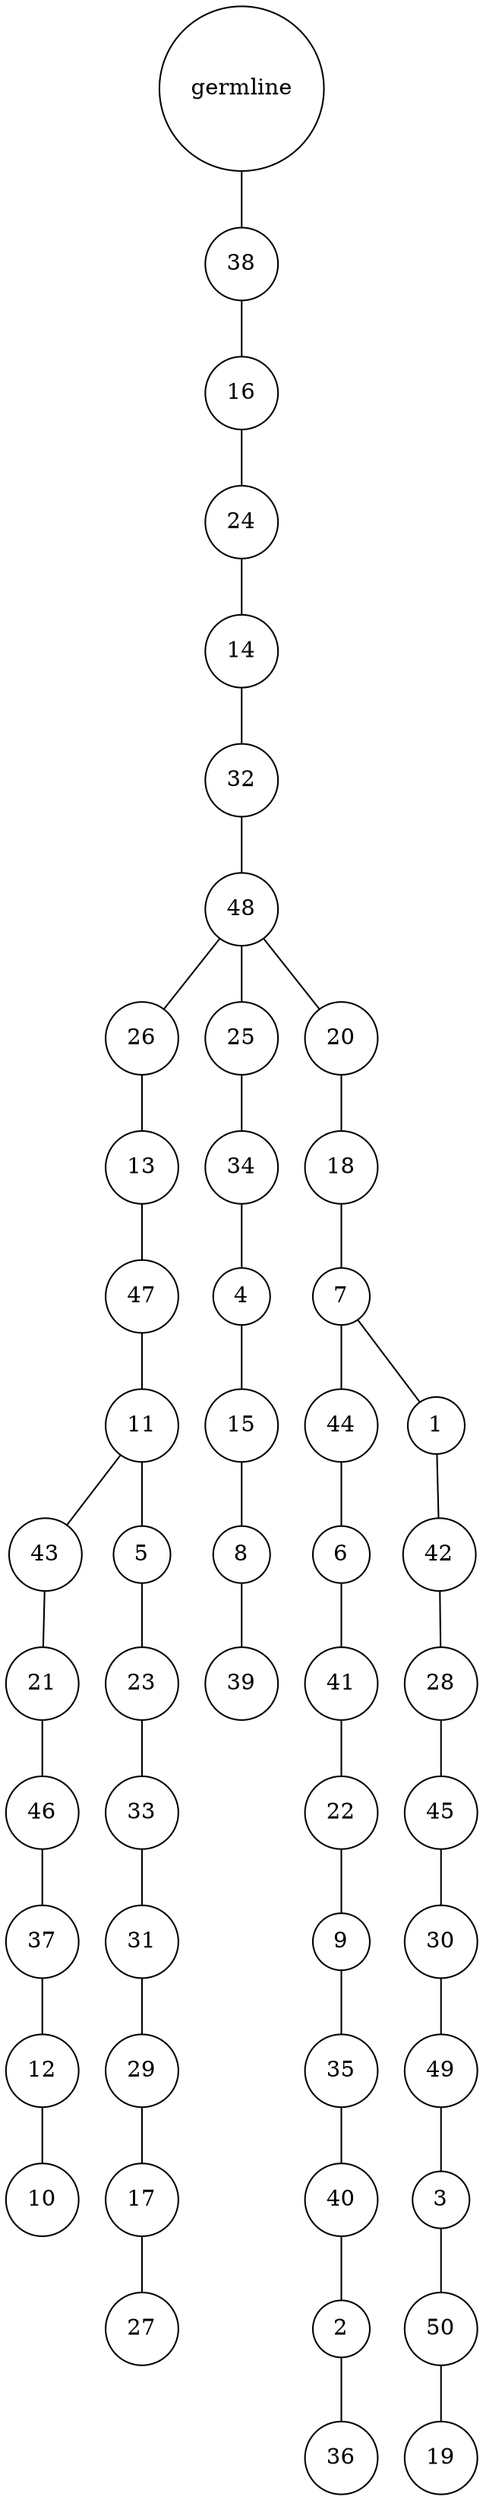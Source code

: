 graph {
	rankdir=UD;
	splines=line;
	node [shape=circle]
	"0x7ff6dd489c70" [label="germline"];
	"0x7ff6dd489ca0" [label="38"];
	"0x7ff6dd489c70" -- "0x7ff6dd489ca0" ;
	"0x7ff6dd489cd0" [label="16"];
	"0x7ff6dd489ca0" -- "0x7ff6dd489cd0" ;
	"0x7ff6dd489d00" [label="24"];
	"0x7ff6dd489cd0" -- "0x7ff6dd489d00" ;
	"0x7ff6dd489d30" [label="14"];
	"0x7ff6dd489d00" -- "0x7ff6dd489d30" ;
	"0x7ff6dd489d60" [label="32"];
	"0x7ff6dd489d30" -- "0x7ff6dd489d60" ;
	"0x7ff6dd489d90" [label="48"];
	"0x7ff6dd489d60" -- "0x7ff6dd489d90" ;
	"0x7ff6dd489dc0" [label="26"];
	"0x7ff6dd489d90" -- "0x7ff6dd489dc0" ;
	"0x7ff6dd489df0" [label="13"];
	"0x7ff6dd489dc0" -- "0x7ff6dd489df0" ;
	"0x7ff6dd489e20" [label="47"];
	"0x7ff6dd489df0" -- "0x7ff6dd489e20" ;
	"0x7ff6dd489e50" [label="11"];
	"0x7ff6dd489e20" -- "0x7ff6dd489e50" ;
	"0x7ff6dd489e80" [label="43"];
	"0x7ff6dd489e50" -- "0x7ff6dd489e80" ;
	"0x7ff6dd489eb0" [label="21"];
	"0x7ff6dd489e80" -- "0x7ff6dd489eb0" ;
	"0x7ff6dd489ee0" [label="46"];
	"0x7ff6dd489eb0" -- "0x7ff6dd489ee0" ;
	"0x7ff6dd489f10" [label="37"];
	"0x7ff6dd489ee0" -- "0x7ff6dd489f10" ;
	"0x7ff6dd489f40" [label="12"];
	"0x7ff6dd489f10" -- "0x7ff6dd489f40" ;
	"0x7ff6dd489f70" [label="10"];
	"0x7ff6dd489f40" -- "0x7ff6dd489f70" ;
	"0x7ff6dd489fa0" [label="5"];
	"0x7ff6dd489e50" -- "0x7ff6dd489fa0" ;
	"0x7ff6dd489fd0" [label="23"];
	"0x7ff6dd489fa0" -- "0x7ff6dd489fd0" ;
	"0x7ff6dd497040" [label="33"];
	"0x7ff6dd489fd0" -- "0x7ff6dd497040" ;
	"0x7ff6dd497070" [label="31"];
	"0x7ff6dd497040" -- "0x7ff6dd497070" ;
	"0x7ff6dd4970a0" [label="29"];
	"0x7ff6dd497070" -- "0x7ff6dd4970a0" ;
	"0x7ff6dd4970d0" [label="17"];
	"0x7ff6dd4970a0" -- "0x7ff6dd4970d0" ;
	"0x7ff6dd497100" [label="27"];
	"0x7ff6dd4970d0" -- "0x7ff6dd497100" ;
	"0x7ff6dd497130" [label="25"];
	"0x7ff6dd489d90" -- "0x7ff6dd497130" ;
	"0x7ff6dd497160" [label="34"];
	"0x7ff6dd497130" -- "0x7ff6dd497160" ;
	"0x7ff6dd497190" [label="4"];
	"0x7ff6dd497160" -- "0x7ff6dd497190" ;
	"0x7ff6dd4971c0" [label="15"];
	"0x7ff6dd497190" -- "0x7ff6dd4971c0" ;
	"0x7ff6dd4971f0" [label="8"];
	"0x7ff6dd4971c0" -- "0x7ff6dd4971f0" ;
	"0x7ff6dd497220" [label="39"];
	"0x7ff6dd4971f0" -- "0x7ff6dd497220" ;
	"0x7ff6dd497250" [label="20"];
	"0x7ff6dd489d90" -- "0x7ff6dd497250" ;
	"0x7ff6dd497280" [label="18"];
	"0x7ff6dd497250" -- "0x7ff6dd497280" ;
	"0x7ff6dd4972b0" [label="7"];
	"0x7ff6dd497280" -- "0x7ff6dd4972b0" ;
	"0x7ff6dd4972e0" [label="44"];
	"0x7ff6dd4972b0" -- "0x7ff6dd4972e0" ;
	"0x7ff6dd497310" [label="6"];
	"0x7ff6dd4972e0" -- "0x7ff6dd497310" ;
	"0x7ff6dd497340" [label="41"];
	"0x7ff6dd497310" -- "0x7ff6dd497340" ;
	"0x7ff6dd497370" [label="22"];
	"0x7ff6dd497340" -- "0x7ff6dd497370" ;
	"0x7ff6dd4973a0" [label="9"];
	"0x7ff6dd497370" -- "0x7ff6dd4973a0" ;
	"0x7ff6dd4973d0" [label="35"];
	"0x7ff6dd4973a0" -- "0x7ff6dd4973d0" ;
	"0x7ff6dd497400" [label="40"];
	"0x7ff6dd4973d0" -- "0x7ff6dd497400" ;
	"0x7ff6dd497430" [label="2"];
	"0x7ff6dd497400" -- "0x7ff6dd497430" ;
	"0x7ff6dd497460" [label="36"];
	"0x7ff6dd497430" -- "0x7ff6dd497460" ;
	"0x7ff6dd497490" [label="1"];
	"0x7ff6dd4972b0" -- "0x7ff6dd497490" ;
	"0x7ff6dd4974c0" [label="42"];
	"0x7ff6dd497490" -- "0x7ff6dd4974c0" ;
	"0x7ff6dd4974f0" [label="28"];
	"0x7ff6dd4974c0" -- "0x7ff6dd4974f0" ;
	"0x7ff6dd497520" [label="45"];
	"0x7ff6dd4974f0" -- "0x7ff6dd497520" ;
	"0x7ff6dd497550" [label="30"];
	"0x7ff6dd497520" -- "0x7ff6dd497550" ;
	"0x7ff6dd497580" [label="49"];
	"0x7ff6dd497550" -- "0x7ff6dd497580" ;
	"0x7ff6dd4975b0" [label="3"];
	"0x7ff6dd497580" -- "0x7ff6dd4975b0" ;
	"0x7ff6dd4975e0" [label="50"];
	"0x7ff6dd4975b0" -- "0x7ff6dd4975e0" ;
	"0x7ff6dd497610" [label="19"];
	"0x7ff6dd4975e0" -- "0x7ff6dd497610" ;
}
